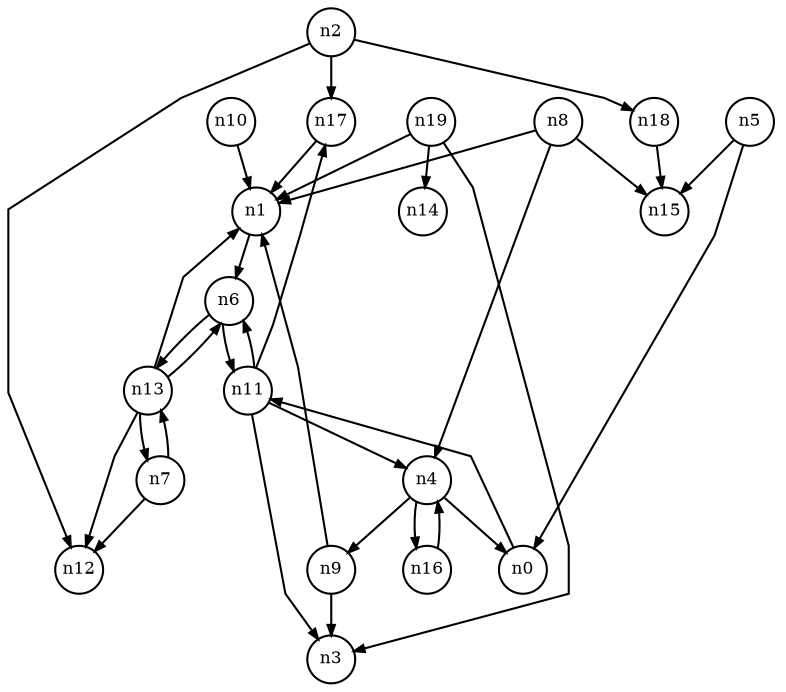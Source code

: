 digraph G{
	splines=polyline;
	ranksep=0.28;
	nodesep=0.22;
	nodesize=0.16;
	fontsize=8
	edge [arrowsize=0.5]
	node [fontsize=8 shape=circle width=0.32 fixedsize=shape];

	n2 -> n12
	n2 -> n17
	n2 -> n18
	n17 -> n1
	n18 -> n15
	n0 -> n11
	n4 -> n0
	n4 -> n9
	n4 -> n16
	n9 -> n1
	n9 -> n3
	n5 -> n0
	n5 -> n15
	n11 -> n3
	n11 -> n4
	n11 -> n17
	n11 -> n6
	n6 -> n11
	n6 -> n13
	n7 -> n12
	n7 -> n13
	n1 -> n6
	n8 -> n1
	n8 -> n4
	n8 -> n15
	n10 -> n1
	n13 -> n1
	n13 -> n6
	n13 -> n7
	n13 -> n12
	n16 -> n4
	n19 -> n1
	n19 -> n3
	n19 -> n14
}
